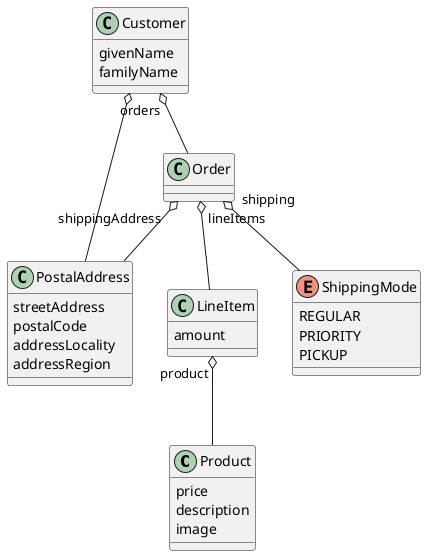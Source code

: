 @startuml
	class Product {
	  price
	  description
	  image
	}
	class PostalAddress {
	  streetAddress
	  postalCode
	  addressLocality
	  addressRegion
	}
	class Customer {
	  givenName
	  familyName
	}
	class LineItem {
	  amount
	}
	class Order {
	  
	}
	enum ShippingMode {
	  REGULAR
	  PRIORITY
	  PICKUP
	}
	
	Customer o-- PostalAddress
	Order "shippingAddress" o-- PostalAddress
	LineItem "product"  o-- Product
	Order "lineItems" o-- LineItem
	Order "shipping" o-- ShippingMode
	Customer "orders" o-- Order
@enduml